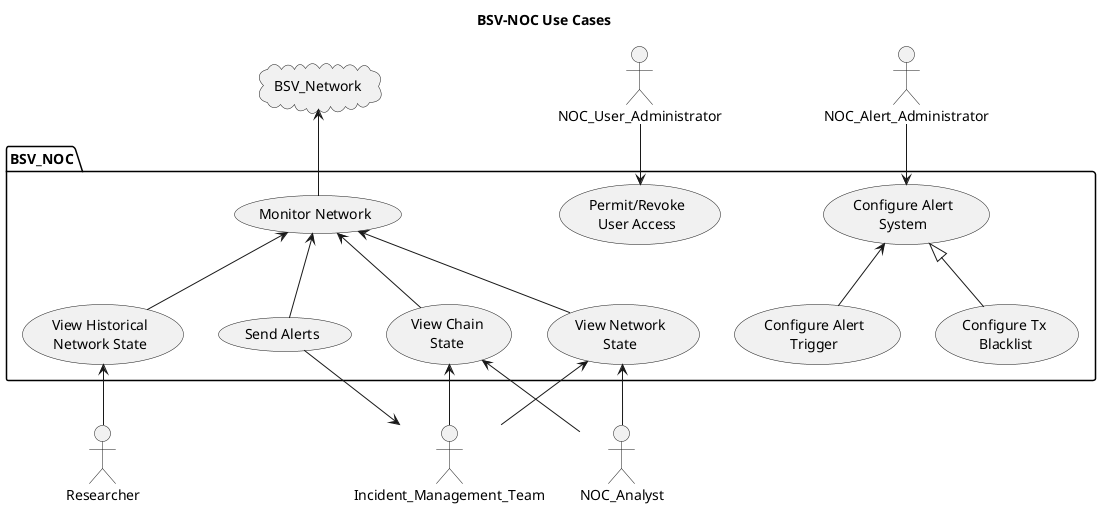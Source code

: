 @startuml
Title BSV-NOC Use Cases

actor NOC_User_Administrator as NUA
actor NOC_Alert_Administrator as NAA

actor Incident_Management_Team as IMT

actor NOC_Analyst as NAnal
actor Researcher as R
cloud BSV_Network


package BSV_NOC {
    (Permit/Revoke\nUser Access)
    (Configure Alert\nTrigger) -up->  (Configure Alert\nSystem)
    (Configure Tx\n Blacklist) -up-|>  (Configure Alert\nSystem)

    (Monitor Network) -up-> BSV_Network
    (View Historical\nNetwork State) -up->  (Monitor Network)
    (View Network\nState) -up-> (Monitor Network)
    (View Chain\nState) -up-> (Monitor Network)
    (Send Alerts) -up-> (Monitor Network)
}
NAA -down-> (Configure Alert\nSystem)
NUA -down-> (Permit/Revoke\nUser Access)

NAnal -up-> (View Network\nState)
IMT -up-> (View Network\nState)
NAnal -up-> (View Chain\nState)
IMT -up-> (View Chain\nState)
R -up-> (View Historical\nNetwork State)

(Send Alerts) -down-> IMT

@enduml